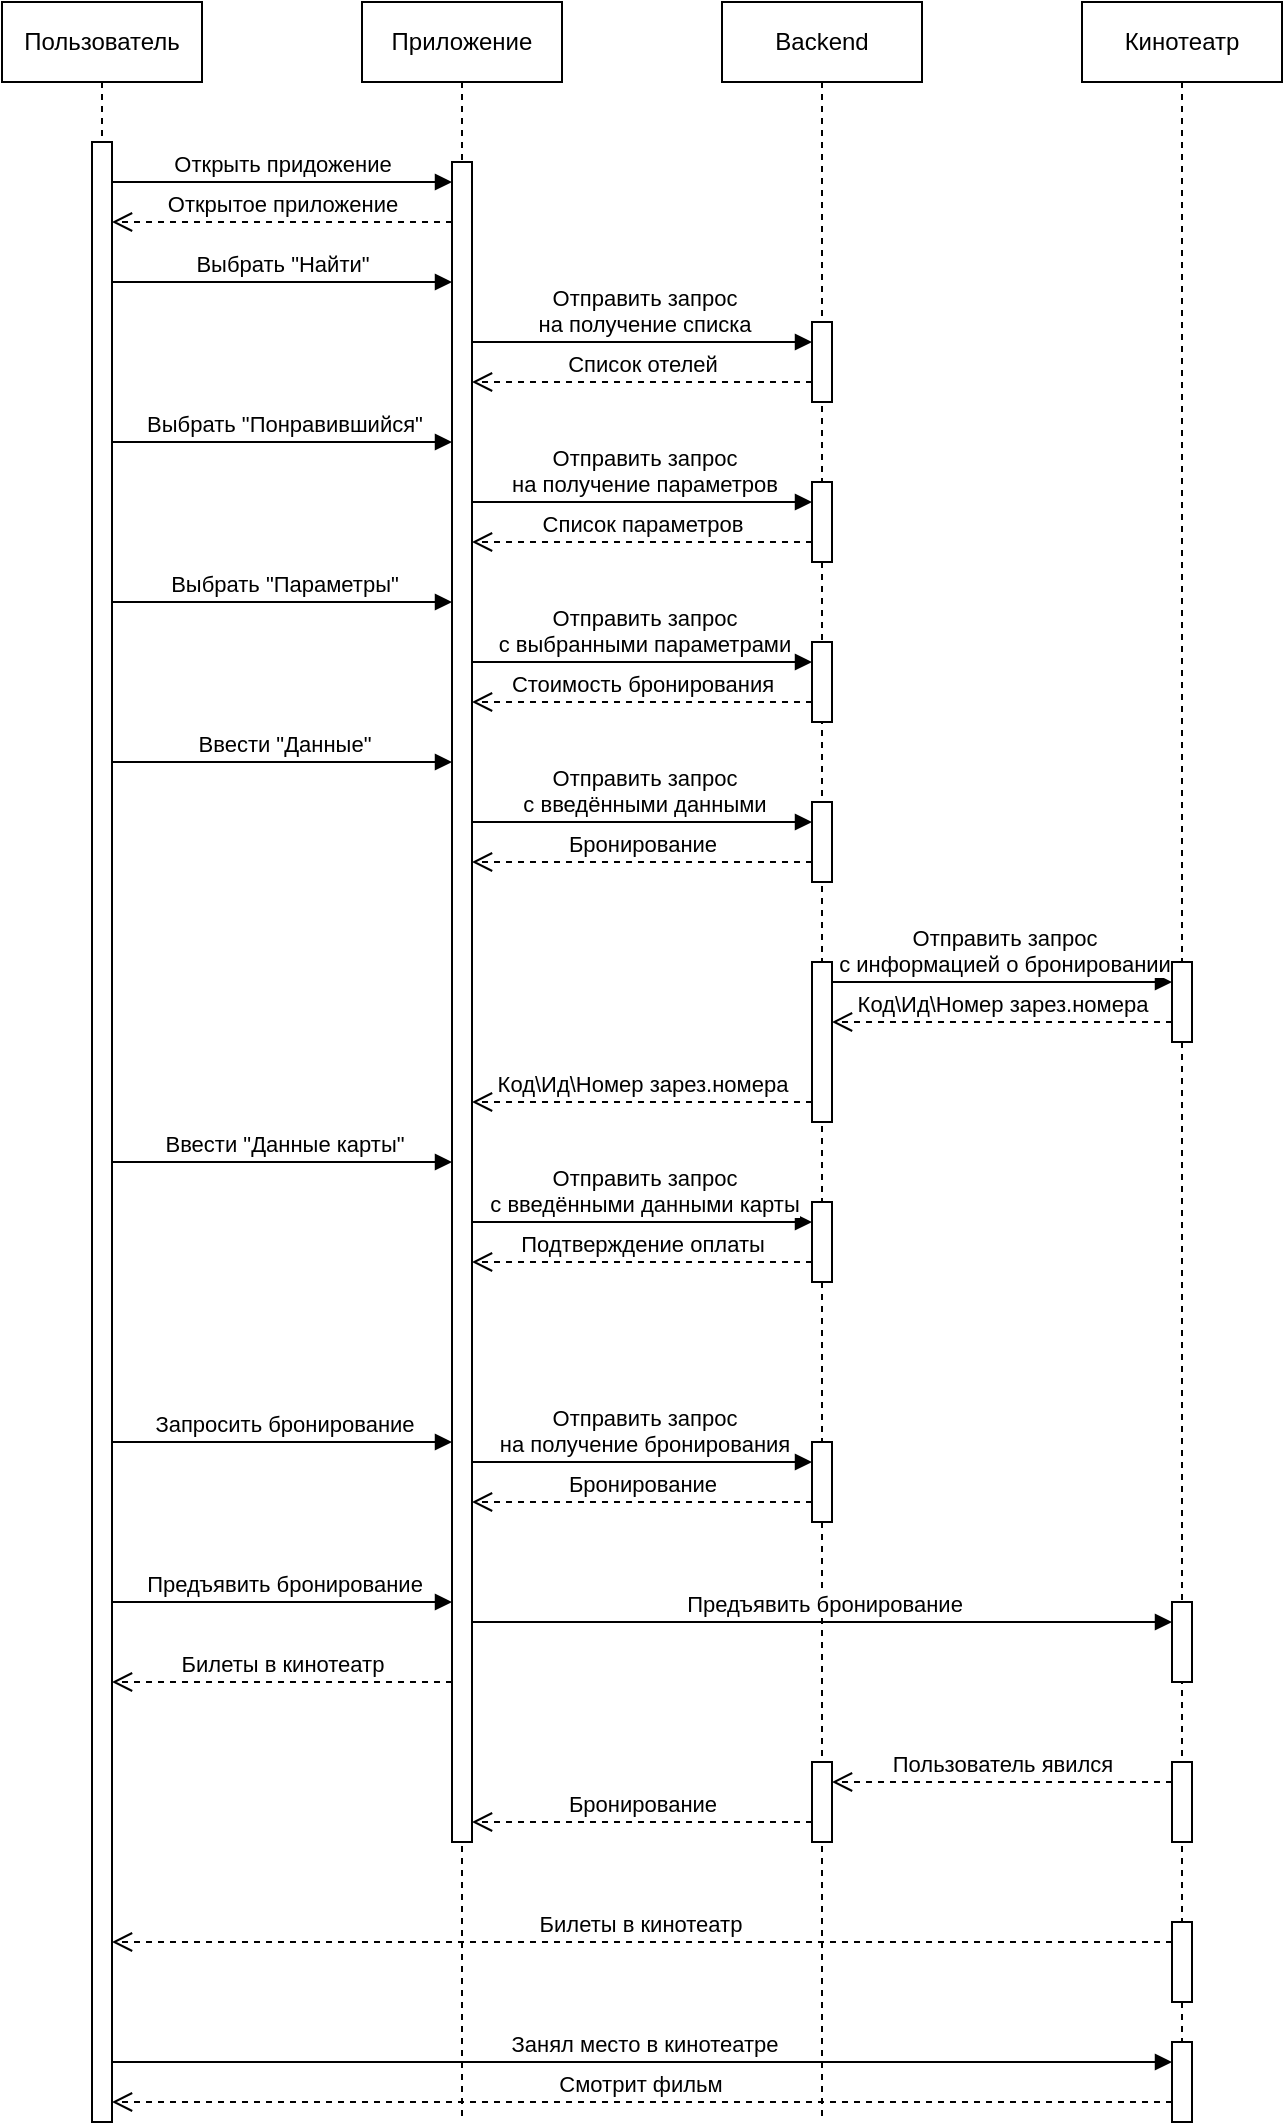 <mxfile version="21.6.8" type="device">
  <diagram name="Page-1" id="13e1069c-82ec-6db2-03f1-153e76fe0fe0">
    <mxGraphModel dx="497" dy="879" grid="1" gridSize="10" guides="1" tooltips="1" connect="1" arrows="1" fold="1" page="1" pageScale="1" pageWidth="1100" pageHeight="850" background="none" math="0" shadow="0">
      <root>
        <mxCell id="0" />
        <mxCell id="1" parent="0" />
        <mxCell id="vbCiKknj39LDBQQFPNWX-22" value="Пользователь" style="shape=umlLifeline;perimeter=lifelinePerimeter;whiteSpace=wrap;html=1;container=0;dropTarget=0;collapsible=0;recursiveResize=0;outlineConnect=0;portConstraint=eastwest;newEdgeStyle={&quot;edgeStyle&quot;:&quot;elbowEdgeStyle&quot;,&quot;elbow&quot;:&quot;vertical&quot;,&quot;curved&quot;:0,&quot;rounded&quot;:0};" vertex="1" parent="1">
          <mxGeometry x="40" y="40" width="100" height="1060" as="geometry" />
        </mxCell>
        <mxCell id="vbCiKknj39LDBQQFPNWX-23" value="" style="html=1;points=[];perimeter=orthogonalPerimeter;outlineConnect=0;targetShapes=umlLifeline;portConstraint=eastwest;newEdgeStyle={&quot;edgeStyle&quot;:&quot;elbowEdgeStyle&quot;,&quot;elbow&quot;:&quot;vertical&quot;,&quot;curved&quot;:0,&quot;rounded&quot;:0};" vertex="1" parent="vbCiKknj39LDBQQFPNWX-22">
          <mxGeometry x="45" y="70" width="10" height="990" as="geometry" />
        </mxCell>
        <mxCell id="vbCiKknj39LDBQQFPNWX-24" value="Приложение" style="shape=umlLifeline;perimeter=lifelinePerimeter;whiteSpace=wrap;html=1;container=0;dropTarget=0;collapsible=0;recursiveResize=0;outlineConnect=0;portConstraint=eastwest;newEdgeStyle={&quot;edgeStyle&quot;:&quot;elbowEdgeStyle&quot;,&quot;elbow&quot;:&quot;vertical&quot;,&quot;curved&quot;:0,&quot;rounded&quot;:0};" vertex="1" parent="1">
          <mxGeometry x="220" y="40" width="100" height="1060" as="geometry" />
        </mxCell>
        <mxCell id="vbCiKknj39LDBQQFPNWX-25" value="" style="html=1;points=[];perimeter=orthogonalPerimeter;outlineConnect=0;targetShapes=umlLifeline;portConstraint=eastwest;newEdgeStyle={&quot;edgeStyle&quot;:&quot;elbowEdgeStyle&quot;,&quot;elbow&quot;:&quot;vertical&quot;,&quot;curved&quot;:0,&quot;rounded&quot;:0};" vertex="1" parent="vbCiKknj39LDBQQFPNWX-24">
          <mxGeometry x="45" y="80" width="10" height="840" as="geometry" />
        </mxCell>
        <mxCell id="vbCiKknj39LDBQQFPNWX-26" value="Открыть придожение" style="html=1;verticalAlign=bottom;endArrow=block;edgeStyle=elbowEdgeStyle;elbow=vertical;curved=0;rounded=0;" edge="1" parent="1">
          <mxGeometry x="0.002" relative="1" as="geometry">
            <mxPoint x="95" y="130" as="sourcePoint" />
            <Array as="points">
              <mxPoint x="180" y="130" />
            </Array>
            <mxPoint x="265" y="130" as="targetPoint" />
            <mxPoint as="offset" />
          </mxGeometry>
        </mxCell>
        <mxCell id="vbCiKknj39LDBQQFPNWX-27" value="Открытое приложение" style="html=1;verticalAlign=bottom;endArrow=open;dashed=1;endSize=8;edgeStyle=elbowEdgeStyle;elbow=vertical;curved=0;rounded=0;" edge="1" parent="1">
          <mxGeometry relative="1" as="geometry">
            <mxPoint x="95" y="150" as="targetPoint" />
            <Array as="points">
              <mxPoint x="210" y="150" />
              <mxPoint x="190" y="270" />
            </Array>
            <mxPoint x="265" y="150" as="sourcePoint" />
            <mxPoint as="offset" />
          </mxGeometry>
        </mxCell>
        <mxCell id="vbCiKknj39LDBQQFPNWX-28" value="Backend" style="shape=umlLifeline;perimeter=lifelinePerimeter;whiteSpace=wrap;html=1;container=0;dropTarget=0;collapsible=0;recursiveResize=0;outlineConnect=0;portConstraint=eastwest;newEdgeStyle={&quot;edgeStyle&quot;:&quot;elbowEdgeStyle&quot;,&quot;elbow&quot;:&quot;vertical&quot;,&quot;curved&quot;:0,&quot;rounded&quot;:0};" vertex="1" parent="1">
          <mxGeometry x="400" y="40" width="100" height="1060" as="geometry" />
        </mxCell>
        <mxCell id="vbCiKknj39LDBQQFPNWX-29" value="" style="html=1;points=[];perimeter=orthogonalPerimeter;outlineConnect=0;targetShapes=umlLifeline;portConstraint=eastwest;newEdgeStyle={&quot;edgeStyle&quot;:&quot;elbowEdgeStyle&quot;,&quot;elbow&quot;:&quot;vertical&quot;,&quot;curved&quot;:0,&quot;rounded&quot;:0};" vertex="1" parent="vbCiKknj39LDBQQFPNWX-28">
          <mxGeometry x="45" y="160" width="10" height="40" as="geometry" />
        </mxCell>
        <mxCell id="vbCiKknj39LDBQQFPNWX-30" value="Стоимость бронирования" style="html=1;verticalAlign=bottom;endArrow=open;dashed=1;endSize=8;edgeStyle=elbowEdgeStyle;elbow=vertical;curved=0;rounded=0;" edge="1" parent="vbCiKknj39LDBQQFPNWX-28">
          <mxGeometry x="0.003" relative="1" as="geometry">
            <mxPoint x="-125" y="350.0" as="targetPoint" />
            <Array as="points" />
            <mxPoint x="45" y="350.0" as="sourcePoint" />
            <mxPoint as="offset" />
          </mxGeometry>
        </mxCell>
        <mxCell id="vbCiKknj39LDBQQFPNWX-31" value="" style="html=1;points=[];perimeter=orthogonalPerimeter;outlineConnect=0;targetShapes=umlLifeline;portConstraint=eastwest;newEdgeStyle={&quot;edgeStyle&quot;:&quot;elbowEdgeStyle&quot;,&quot;elbow&quot;:&quot;vertical&quot;,&quot;curved&quot;:0,&quot;rounded&quot;:0};" vertex="1" parent="vbCiKknj39LDBQQFPNWX-28">
          <mxGeometry x="45" y="320" width="10" height="40" as="geometry" />
        </mxCell>
        <mxCell id="vbCiKknj39LDBQQFPNWX-32" value="Отправить запрос&lt;br&gt;с выбранными параметрами" style="html=1;verticalAlign=bottom;endArrow=block;edgeStyle=elbowEdgeStyle;elbow=vertical;curved=0;rounded=0;" edge="1" parent="vbCiKknj39LDBQQFPNWX-28">
          <mxGeometry x="0.003" relative="1" as="geometry">
            <mxPoint x="-125" y="330" as="sourcePoint" />
            <Array as="points">
              <mxPoint x="-40" y="330" />
            </Array>
            <mxPoint x="45" y="330" as="targetPoint" />
            <mxPoint as="offset" />
          </mxGeometry>
        </mxCell>
        <mxCell id="vbCiKknj39LDBQQFPNWX-33" value="" style="html=1;points=[];perimeter=orthogonalPerimeter;outlineConnect=0;targetShapes=umlLifeline;portConstraint=eastwest;newEdgeStyle={&quot;edgeStyle&quot;:&quot;elbowEdgeStyle&quot;,&quot;elbow&quot;:&quot;vertical&quot;,&quot;curved&quot;:0,&quot;rounded&quot;:0};" vertex="1" parent="vbCiKknj39LDBQQFPNWX-28">
          <mxGeometry x="45" y="480" width="10" height="80" as="geometry" />
        </mxCell>
        <mxCell id="vbCiKknj39LDBQQFPNWX-34" value="Отправить запрос&lt;br&gt;с введёнными данными карты" style="html=1;verticalAlign=bottom;endArrow=block;edgeStyle=elbowEdgeStyle;elbow=vertical;curved=0;rounded=0;" edge="1" parent="vbCiKknj39LDBQQFPNWX-28">
          <mxGeometry x="0.003" relative="1" as="geometry">
            <mxPoint x="-125" y="610" as="sourcePoint" />
            <Array as="points">
              <mxPoint x="-40" y="610" />
            </Array>
            <mxPoint x="45" y="610" as="targetPoint" />
            <mxPoint as="offset" />
          </mxGeometry>
        </mxCell>
        <mxCell id="vbCiKknj39LDBQQFPNWX-35" value="Подтверждение оплаты" style="html=1;verticalAlign=bottom;endArrow=open;dashed=1;endSize=8;edgeStyle=elbowEdgeStyle;elbow=vertical;curved=0;rounded=0;" edge="1" parent="vbCiKknj39LDBQQFPNWX-28">
          <mxGeometry x="0.003" relative="1" as="geometry">
            <mxPoint x="-125" y="630" as="targetPoint" />
            <Array as="points" />
            <mxPoint x="45" y="630" as="sourcePoint" />
            <mxPoint as="offset" />
          </mxGeometry>
        </mxCell>
        <mxCell id="vbCiKknj39LDBQQFPNWX-36" value="" style="html=1;points=[];perimeter=orthogonalPerimeter;outlineConnect=0;targetShapes=umlLifeline;portConstraint=eastwest;newEdgeStyle={&quot;edgeStyle&quot;:&quot;elbowEdgeStyle&quot;,&quot;elbow&quot;:&quot;vertical&quot;,&quot;curved&quot;:0,&quot;rounded&quot;:0};" vertex="1" parent="vbCiKknj39LDBQQFPNWX-28">
          <mxGeometry x="45" y="600" width="10" height="40" as="geometry" />
        </mxCell>
        <mxCell id="vbCiKknj39LDBQQFPNWX-37" value="" style="html=1;points=[];perimeter=orthogonalPerimeter;outlineConnect=0;targetShapes=umlLifeline;portConstraint=eastwest;newEdgeStyle={&quot;edgeStyle&quot;:&quot;elbowEdgeStyle&quot;,&quot;elbow&quot;:&quot;vertical&quot;,&quot;curved&quot;:0,&quot;rounded&quot;:0};" vertex="1" parent="vbCiKknj39LDBQQFPNWX-28">
          <mxGeometry x="45" y="880" width="10" height="40" as="geometry" />
        </mxCell>
        <mxCell id="vbCiKknj39LDBQQFPNWX-38" value="Выбрать &quot;Найти&quot;" style="html=1;verticalAlign=bottom;endArrow=block;edgeStyle=elbowEdgeStyle;elbow=vertical;curved=0;rounded=0;" edge="1" parent="1">
          <mxGeometry relative="1" as="geometry">
            <mxPoint x="95" y="180" as="sourcePoint" />
            <Array as="points">
              <mxPoint x="185" y="180" />
            </Array>
            <mxPoint x="265" y="180" as="targetPoint" />
            <mxPoint as="offset" />
          </mxGeometry>
        </mxCell>
        <mxCell id="vbCiKknj39LDBQQFPNWX-39" value="Отправить запрос&lt;br&gt;на получение списка" style="html=1;verticalAlign=bottom;endArrow=block;edgeStyle=elbowEdgeStyle;elbow=vertical;curved=0;rounded=0;" edge="1" parent="1">
          <mxGeometry x="0.003" relative="1" as="geometry">
            <mxPoint x="275" y="210" as="sourcePoint" />
            <Array as="points">
              <mxPoint x="360" y="210" />
            </Array>
            <mxPoint x="445" y="210" as="targetPoint" />
            <mxPoint as="offset" />
          </mxGeometry>
        </mxCell>
        <mxCell id="vbCiKknj39LDBQQFPNWX-40" value="Список отелей" style="html=1;verticalAlign=bottom;endArrow=open;dashed=1;endSize=8;edgeStyle=elbowEdgeStyle;elbow=vertical;curved=0;rounded=0;" edge="1" parent="1">
          <mxGeometry x="0.003" relative="1" as="geometry">
            <mxPoint x="275" y="230" as="targetPoint" />
            <Array as="points">
              <mxPoint x="385" y="230" />
              <mxPoint x="365" y="350" />
            </Array>
            <mxPoint x="445" y="230" as="sourcePoint" />
            <mxPoint as="offset" />
          </mxGeometry>
        </mxCell>
        <mxCell id="vbCiKknj39LDBQQFPNWX-41" value="Выбрать &quot;Понравившийся&quot;" style="html=1;verticalAlign=bottom;endArrow=block;edgeStyle=elbowEdgeStyle;elbow=vertical;curved=0;rounded=0;" edge="1" parent="1" source="vbCiKknj39LDBQQFPNWX-23" target="vbCiKknj39LDBQQFPNWX-25">
          <mxGeometry x="0.003" relative="1" as="geometry">
            <mxPoint x="105" y="260" as="sourcePoint" />
            <Array as="points">
              <mxPoint x="195" y="260" />
            </Array>
            <mxPoint x="260" y="260" as="targetPoint" />
            <mxPoint as="offset" />
          </mxGeometry>
        </mxCell>
        <mxCell id="vbCiKknj39LDBQQFPNWX-42" value="Список параметров" style="html=1;verticalAlign=bottom;endArrow=open;dashed=1;endSize=8;edgeStyle=elbowEdgeStyle;elbow=vertical;curved=0;rounded=0;" edge="1" parent="1">
          <mxGeometry x="0.003" relative="1" as="geometry">
            <mxPoint x="275" y="310.0" as="targetPoint" />
            <Array as="points" />
            <mxPoint x="445" y="310.0" as="sourcePoint" />
            <mxPoint as="offset" />
          </mxGeometry>
        </mxCell>
        <mxCell id="vbCiKknj39LDBQQFPNWX-43" value="Выбрать &quot;Параметры&quot;" style="html=1;verticalAlign=bottom;endArrow=block;edgeStyle=elbowEdgeStyle;elbow=vertical;curved=0;rounded=0;" edge="1" parent="1" source="vbCiKknj39LDBQQFPNWX-23" target="vbCiKknj39LDBQQFPNWX-25">
          <mxGeometry x="0.003" relative="1" as="geometry">
            <mxPoint x="100" y="340" as="sourcePoint" />
            <Array as="points">
              <mxPoint x="200" y="340" />
            </Array>
            <mxPoint x="260" y="340" as="targetPoint" />
            <mxPoint as="offset" />
          </mxGeometry>
        </mxCell>
        <mxCell id="vbCiKknj39LDBQQFPNWX-44" value="" style="html=1;points=[];perimeter=orthogonalPerimeter;outlineConnect=0;targetShapes=umlLifeline;portConstraint=eastwest;newEdgeStyle={&quot;edgeStyle&quot;:&quot;elbowEdgeStyle&quot;,&quot;elbow&quot;:&quot;vertical&quot;,&quot;curved&quot;:0,&quot;rounded&quot;:0};" vertex="1" parent="1">
          <mxGeometry x="445" y="280" width="10" height="40" as="geometry" />
        </mxCell>
        <mxCell id="vbCiKknj39LDBQQFPNWX-45" value="Отправить запрос&lt;br&gt;на получение параметров" style="html=1;verticalAlign=bottom;endArrow=block;edgeStyle=elbowEdgeStyle;elbow=vertical;curved=0;rounded=0;" edge="1" parent="1">
          <mxGeometry x="0.003" relative="1" as="geometry">
            <mxPoint x="275" y="290" as="sourcePoint" />
            <Array as="points">
              <mxPoint x="360" y="290" />
            </Array>
            <mxPoint x="445" y="290" as="targetPoint" />
            <mxPoint as="offset" />
          </mxGeometry>
        </mxCell>
        <mxCell id="vbCiKknj39LDBQQFPNWX-46" value="Бронирование" style="html=1;verticalAlign=bottom;endArrow=open;dashed=1;endSize=8;edgeStyle=elbowEdgeStyle;elbow=vertical;curved=0;rounded=0;" edge="1" parent="1">
          <mxGeometry x="0.003" relative="1" as="geometry">
            <mxPoint x="275" y="470.0" as="targetPoint" />
            <Array as="points" />
            <mxPoint x="445" y="470.0" as="sourcePoint" />
            <mxPoint as="offset" />
          </mxGeometry>
        </mxCell>
        <mxCell id="vbCiKknj39LDBQQFPNWX-47" value="" style="html=1;points=[];perimeter=orthogonalPerimeter;outlineConnect=0;targetShapes=umlLifeline;portConstraint=eastwest;newEdgeStyle={&quot;edgeStyle&quot;:&quot;elbowEdgeStyle&quot;,&quot;elbow&quot;:&quot;vertical&quot;,&quot;curved&quot;:0,&quot;rounded&quot;:0};" vertex="1" parent="1">
          <mxGeometry x="445" y="440" width="10" height="40" as="geometry" />
        </mxCell>
        <mxCell id="vbCiKknj39LDBQQFPNWX-48" value="Отправить запрос&lt;br&gt;с введёнными данными" style="html=1;verticalAlign=bottom;endArrow=block;edgeStyle=elbowEdgeStyle;elbow=vertical;curved=0;rounded=0;" edge="1" parent="1">
          <mxGeometry x="0.003" relative="1" as="geometry">
            <mxPoint x="275" y="450" as="sourcePoint" />
            <Array as="points">
              <mxPoint x="360" y="450" />
            </Array>
            <mxPoint x="445" y="450" as="targetPoint" />
            <mxPoint as="offset" />
          </mxGeometry>
        </mxCell>
        <mxCell id="vbCiKknj39LDBQQFPNWX-49" value="Ввести &quot;Данные&quot;" style="html=1;verticalAlign=bottom;endArrow=block;edgeStyle=elbowEdgeStyle;elbow=vertical;curved=0;rounded=0;" edge="1" parent="1" source="vbCiKknj39LDBQQFPNWX-23" target="vbCiKknj39LDBQQFPNWX-25">
          <mxGeometry x="0.003" relative="1" as="geometry">
            <mxPoint x="100" y="420" as="sourcePoint" />
            <Array as="points">
              <mxPoint x="195" y="420" />
            </Array>
            <mxPoint x="260" y="420" as="targetPoint" />
            <mxPoint as="offset" />
          </mxGeometry>
        </mxCell>
        <mxCell id="vbCiKknj39LDBQQFPNWX-50" value="Кинотеатр" style="shape=umlLifeline;perimeter=lifelinePerimeter;whiteSpace=wrap;html=1;container=0;dropTarget=0;collapsible=0;recursiveResize=0;outlineConnect=0;portConstraint=eastwest;newEdgeStyle={&quot;edgeStyle&quot;:&quot;elbowEdgeStyle&quot;,&quot;elbow&quot;:&quot;vertical&quot;,&quot;curved&quot;:0,&quot;rounded&quot;:0};" vertex="1" parent="1">
          <mxGeometry x="580" y="40" width="100" height="1060" as="geometry" />
        </mxCell>
        <mxCell id="vbCiKknj39LDBQQFPNWX-51" value="" style="html=1;points=[];perimeter=orthogonalPerimeter;outlineConnect=0;targetShapes=umlLifeline;portConstraint=eastwest;newEdgeStyle={&quot;edgeStyle&quot;:&quot;elbowEdgeStyle&quot;,&quot;elbow&quot;:&quot;vertical&quot;,&quot;curved&quot;:0,&quot;rounded&quot;:0};" vertex="1" parent="vbCiKknj39LDBQQFPNWX-50">
          <mxGeometry x="45" y="480" width="10" height="40" as="geometry" />
        </mxCell>
        <mxCell id="vbCiKknj39LDBQQFPNWX-52" value="Предъявить бронирование" style="html=1;verticalAlign=bottom;endArrow=block;edgeStyle=elbowEdgeStyle;elbow=vertical;curved=0;rounded=0;" edge="1" parent="vbCiKknj39LDBQQFPNWX-50" source="vbCiKknj39LDBQQFPNWX-25">
          <mxGeometry x="0.003" relative="1" as="geometry">
            <mxPoint x="-300" y="810" as="sourcePoint" />
            <Array as="points">
              <mxPoint x="-40" y="810" />
            </Array>
            <mxPoint x="45" y="810" as="targetPoint" />
            <mxPoint as="offset" />
          </mxGeometry>
        </mxCell>
        <mxCell id="vbCiKknj39LDBQQFPNWX-53" value="" style="html=1;points=[];perimeter=orthogonalPerimeter;outlineConnect=0;targetShapes=umlLifeline;portConstraint=eastwest;newEdgeStyle={&quot;edgeStyle&quot;:&quot;elbowEdgeStyle&quot;,&quot;elbow&quot;:&quot;vertical&quot;,&quot;curved&quot;:0,&quot;rounded&quot;:0};" vertex="1" parent="vbCiKknj39LDBQQFPNWX-50">
          <mxGeometry x="45" y="800" width="10" height="40" as="geometry" />
        </mxCell>
        <mxCell id="vbCiKknj39LDBQQFPNWX-54" value="" style="html=1;points=[];perimeter=orthogonalPerimeter;outlineConnect=0;targetShapes=umlLifeline;portConstraint=eastwest;newEdgeStyle={&quot;edgeStyle&quot;:&quot;elbowEdgeStyle&quot;,&quot;elbow&quot;:&quot;vertical&quot;,&quot;curved&quot;:0,&quot;rounded&quot;:0};" vertex="1" parent="vbCiKknj39LDBQQFPNWX-50">
          <mxGeometry x="45" y="880" width="10" height="40" as="geometry" />
        </mxCell>
        <mxCell id="vbCiKknj39LDBQQFPNWX-55" value="" style="html=1;points=[];perimeter=orthogonalPerimeter;outlineConnect=0;targetShapes=umlLifeline;portConstraint=eastwest;newEdgeStyle={&quot;edgeStyle&quot;:&quot;elbowEdgeStyle&quot;,&quot;elbow&quot;:&quot;vertical&quot;,&quot;curved&quot;:0,&quot;rounded&quot;:0};" vertex="1" parent="vbCiKknj39LDBQQFPNWX-50">
          <mxGeometry x="45" y="960" width="10" height="40" as="geometry" />
        </mxCell>
        <mxCell id="vbCiKknj39LDBQQFPNWX-56" value="Билеты в кинотеатр" style="html=1;verticalAlign=bottom;endArrow=open;dashed=1;endSize=8;edgeStyle=elbowEdgeStyle;elbow=vertical;curved=0;rounded=0;" edge="1" parent="vbCiKknj39LDBQQFPNWX-50" target="vbCiKknj39LDBQQFPNWX-23">
          <mxGeometry x="0.003" relative="1" as="geometry">
            <mxPoint x="-470" y="970" as="targetPoint" />
            <Array as="points" />
            <mxPoint x="45" y="970" as="sourcePoint" />
            <mxPoint as="offset" />
          </mxGeometry>
        </mxCell>
        <mxCell id="vbCiKknj39LDBQQFPNWX-57" value="" style="html=1;points=[];perimeter=orthogonalPerimeter;outlineConnect=0;targetShapes=umlLifeline;portConstraint=eastwest;newEdgeStyle={&quot;edgeStyle&quot;:&quot;elbowEdgeStyle&quot;,&quot;elbow&quot;:&quot;vertical&quot;,&quot;curved&quot;:0,&quot;rounded&quot;:0};" vertex="1" parent="vbCiKknj39LDBQQFPNWX-50">
          <mxGeometry x="45" y="1020" width="10" height="40" as="geometry" />
        </mxCell>
        <mxCell id="vbCiKknj39LDBQQFPNWX-58" value="Код\Ид\Номер зарез.номера" style="html=1;verticalAlign=bottom;endArrow=open;dashed=1;endSize=8;edgeStyle=elbowEdgeStyle;elbow=vertical;curved=0;rounded=0;" edge="1" parent="1">
          <mxGeometry x="0.005" relative="1" as="geometry">
            <mxPoint x="455" y="550" as="targetPoint" />
            <Array as="points" />
            <mxPoint x="625" y="550" as="sourcePoint" />
            <mxPoint as="offset" />
          </mxGeometry>
        </mxCell>
        <mxCell id="vbCiKknj39LDBQQFPNWX-59" value="Код\Ид\Номер зарез.номера" style="html=1;verticalAlign=bottom;endArrow=open;dashed=1;endSize=8;edgeStyle=elbowEdgeStyle;elbow=vertical;curved=0;rounded=0;" edge="1" parent="1">
          <mxGeometry x="0.005" relative="1" as="geometry">
            <mxPoint x="275" y="590" as="targetPoint" />
            <Array as="points" />
            <mxPoint x="445" y="590" as="sourcePoint" />
            <mxPoint as="offset" />
          </mxGeometry>
        </mxCell>
        <mxCell id="vbCiKknj39LDBQQFPNWX-60" value="Ввести &quot;Данные карты&quot;" style="html=1;verticalAlign=bottom;endArrow=block;edgeStyle=elbowEdgeStyle;elbow=vertical;curved=0;rounded=0;" edge="1" parent="1" source="vbCiKknj39LDBQQFPNWX-23" target="vbCiKknj39LDBQQFPNWX-25">
          <mxGeometry x="0.003" relative="1" as="geometry">
            <mxPoint x="100" y="620" as="sourcePoint" />
            <Array as="points">
              <mxPoint x="200" y="620" />
            </Array>
            <mxPoint x="260" y="620" as="targetPoint" />
            <mxPoint as="offset" />
          </mxGeometry>
        </mxCell>
        <mxCell id="vbCiKknj39LDBQQFPNWX-61" value="Отправить запрос&lt;br&gt;с информацией о бронировании" style="html=1;verticalAlign=bottom;endArrow=block;edgeStyle=elbowEdgeStyle;elbow=vertical;curved=0;rounded=0;" edge="1" parent="1" source="vbCiKknj39LDBQQFPNWX-33" target="vbCiKknj39LDBQQFPNWX-51">
          <mxGeometry x="0.003" relative="1" as="geometry">
            <mxPoint x="460" y="530" as="sourcePoint" />
            <Array as="points">
              <mxPoint x="535" y="530" />
            </Array>
            <mxPoint x="620" y="530" as="targetPoint" />
            <mxPoint as="offset" />
          </mxGeometry>
        </mxCell>
        <mxCell id="vbCiKknj39LDBQQFPNWX-62" value="Запросить бронирование" style="html=1;verticalAlign=bottom;endArrow=block;edgeStyle=elbowEdgeStyle;elbow=vertical;curved=0;rounded=0;" edge="1" parent="1" source="vbCiKknj39LDBQQFPNWX-23" target="vbCiKknj39LDBQQFPNWX-25">
          <mxGeometry x="0.003" relative="1" as="geometry">
            <mxPoint x="100" y="760" as="sourcePoint" />
            <Array as="points">
              <mxPoint x="205" y="760" />
            </Array>
            <mxPoint x="260" y="760" as="targetPoint" />
            <mxPoint as="offset" />
          </mxGeometry>
        </mxCell>
        <mxCell id="vbCiKknj39LDBQQFPNWX-63" value="Отправить запрос&lt;br&gt;на получение бронирования" style="html=1;verticalAlign=bottom;endArrow=block;edgeStyle=elbowEdgeStyle;elbow=vertical;curved=0;rounded=0;" edge="1" parent="1">
          <mxGeometry x="0.003" relative="1" as="geometry">
            <mxPoint x="275" y="770" as="sourcePoint" />
            <Array as="points">
              <mxPoint x="360" y="770" />
            </Array>
            <mxPoint x="445" y="770" as="targetPoint" />
            <mxPoint as="offset" />
          </mxGeometry>
        </mxCell>
        <mxCell id="vbCiKknj39LDBQQFPNWX-64" value="Бронирование" style="html=1;verticalAlign=bottom;endArrow=open;dashed=1;endSize=8;edgeStyle=elbowEdgeStyle;elbow=vertical;curved=0;rounded=0;" edge="1" parent="1">
          <mxGeometry x="0.003" relative="1" as="geometry">
            <mxPoint x="275" y="790" as="targetPoint" />
            <Array as="points" />
            <mxPoint x="445" y="790" as="sourcePoint" />
            <mxPoint as="offset" />
          </mxGeometry>
        </mxCell>
        <mxCell id="vbCiKknj39LDBQQFPNWX-65" value="" style="html=1;points=[];perimeter=orthogonalPerimeter;outlineConnect=0;targetShapes=umlLifeline;portConstraint=eastwest;newEdgeStyle={&quot;edgeStyle&quot;:&quot;elbowEdgeStyle&quot;,&quot;elbow&quot;:&quot;vertical&quot;,&quot;curved&quot;:0,&quot;rounded&quot;:0};" vertex="1" parent="1">
          <mxGeometry x="445" y="760" width="10" height="40" as="geometry" />
        </mxCell>
        <mxCell id="vbCiKknj39LDBQQFPNWX-66" value="Предъявить бронирование" style="html=1;verticalAlign=bottom;endArrow=block;edgeStyle=elbowEdgeStyle;elbow=vertical;curved=0;rounded=0;" edge="1" parent="1">
          <mxGeometry x="0.003" relative="1" as="geometry">
            <mxPoint x="95" y="840" as="sourcePoint" />
            <Array as="points">
              <mxPoint x="210" y="840" />
            </Array>
            <mxPoint x="265" y="840" as="targetPoint" />
            <mxPoint as="offset" />
          </mxGeometry>
        </mxCell>
        <mxCell id="vbCiKknj39LDBQQFPNWX-67" value="Билеты в кинотеатр" style="html=1;verticalAlign=bottom;endArrow=open;dashed=1;endSize=8;edgeStyle=elbowEdgeStyle;elbow=vertical;curved=0;rounded=0;" edge="1" parent="1" source="vbCiKknj39LDBQQFPNWX-25" target="vbCiKknj39LDBQQFPNWX-23">
          <mxGeometry x="0.003" relative="1" as="geometry">
            <mxPoint x="100" y="880" as="targetPoint" />
            <Array as="points">
              <mxPoint x="250" y="880" />
            </Array>
            <mxPoint x="260" y="880" as="sourcePoint" />
            <mxPoint as="offset" />
          </mxGeometry>
        </mxCell>
        <mxCell id="vbCiKknj39LDBQQFPNWX-68" value="Пользователь явился" style="html=1;verticalAlign=bottom;endArrow=open;dashed=1;endSize=8;edgeStyle=elbowEdgeStyle;elbow=vertical;curved=0;rounded=0;" edge="1" parent="1">
          <mxGeometry x="0.003" relative="1" as="geometry">
            <mxPoint x="455" y="930" as="targetPoint" />
            <Array as="points" />
            <mxPoint x="625" y="930" as="sourcePoint" />
            <mxPoint as="offset" />
          </mxGeometry>
        </mxCell>
        <mxCell id="vbCiKknj39LDBQQFPNWX-69" value="Бронирование" style="html=1;verticalAlign=bottom;endArrow=open;dashed=1;endSize=8;edgeStyle=elbowEdgeStyle;elbow=vertical;curved=0;rounded=0;" edge="1" parent="1">
          <mxGeometry x="0.003" relative="1" as="geometry">
            <mxPoint x="275" y="950" as="targetPoint" />
            <Array as="points" />
            <mxPoint x="445" y="950" as="sourcePoint" />
            <mxPoint as="offset" />
          </mxGeometry>
        </mxCell>
        <mxCell id="vbCiKknj39LDBQQFPNWX-70" value="Занял место в кинотеатре" style="html=1;verticalAlign=bottom;endArrow=block;edgeStyle=elbowEdgeStyle;elbow=horizontal;curved=0;rounded=0;" edge="1" parent="1" source="vbCiKknj39LDBQQFPNWX-23" target="vbCiKknj39LDBQQFPNWX-57">
          <mxGeometry x="0.003" relative="1" as="geometry">
            <mxPoint x="100" y="1070" as="sourcePoint" />
            <Array as="points">
              <mxPoint x="355.25" y="1070" />
            </Array>
            <mxPoint x="620" y="1070" as="targetPoint" />
            <mxPoint as="offset" />
          </mxGeometry>
        </mxCell>
        <mxCell id="vbCiKknj39LDBQQFPNWX-71" value="Смотрит фильм" style="html=1;verticalAlign=bottom;endArrow=open;dashed=1;endSize=8;edgeStyle=elbowEdgeStyle;elbow=vertical;curved=0;rounded=0;" edge="1" parent="1">
          <mxGeometry x="0.003" relative="1" as="geometry">
            <mxPoint x="95" y="1089.999" as="targetPoint" />
            <Array as="points" />
            <mxPoint x="625" y="1089.999" as="sourcePoint" />
            <mxPoint as="offset" />
          </mxGeometry>
        </mxCell>
      </root>
    </mxGraphModel>
  </diagram>
</mxfile>

